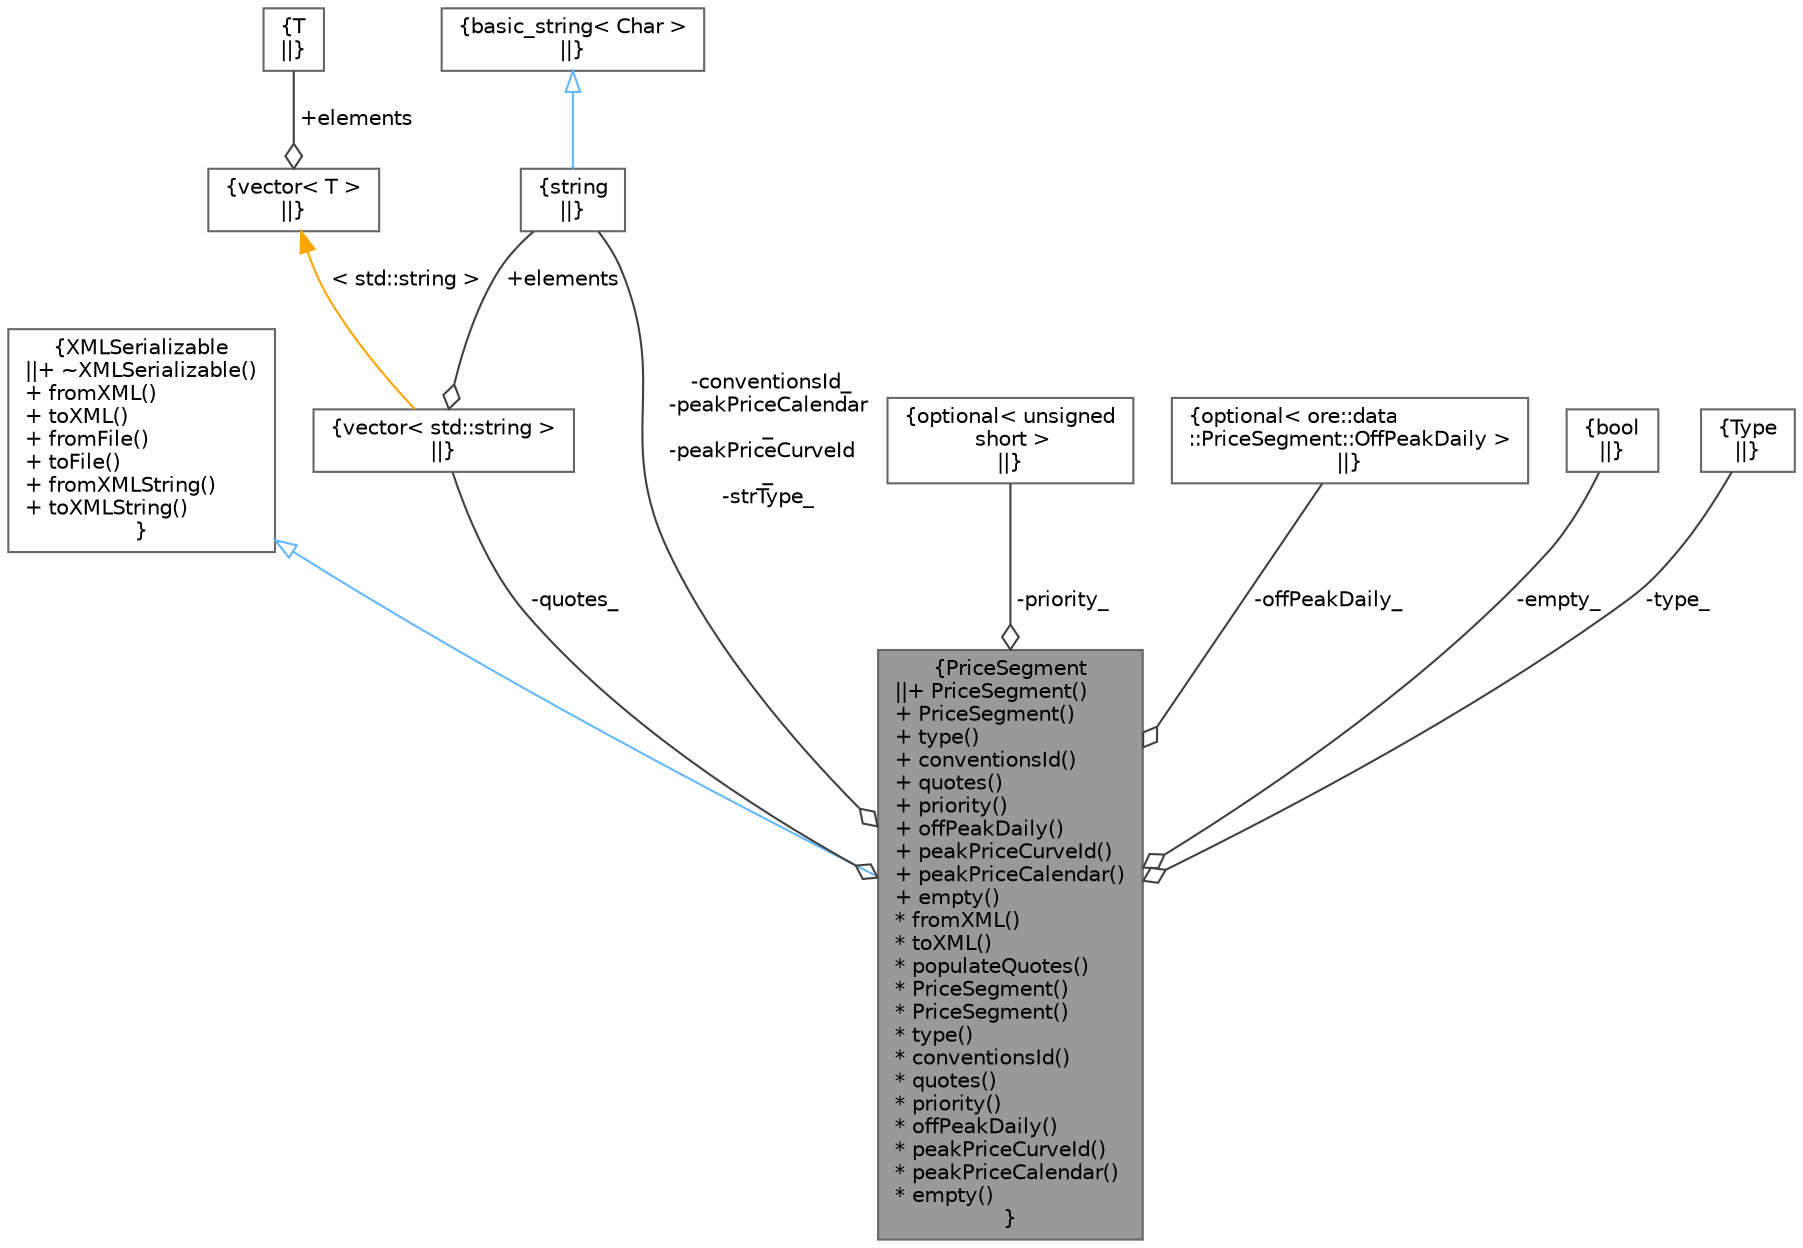 digraph "PriceSegment"
{
 // INTERACTIVE_SVG=YES
 // LATEX_PDF_SIZE
  bgcolor="transparent";
  edge [fontname=Helvetica,fontsize=10,labelfontname=Helvetica,labelfontsize=10];
  node [fontname=Helvetica,fontsize=10,shape=box,height=0.2,width=0.4];
  Node1 [label="{PriceSegment\n||+ PriceSegment()\l+ PriceSegment()\l+ type()\l+ conventionsId()\l+ quotes()\l+ priority()\l+ offPeakDaily()\l+ peakPriceCurveId()\l+ peakPriceCalendar()\l+ empty()\l* fromXML()\l* toXML()\l* populateQuotes()\l* PriceSegment()\l* PriceSegment()\l* type()\l* conventionsId()\l* quotes()\l* priority()\l* offPeakDaily()\l* peakPriceCurveId()\l* peakPriceCalendar()\l* empty()\l}",height=0.2,width=0.4,color="gray40", fillcolor="grey60", style="filled", fontcolor="black",tooltip=" "];
  Node2 -> Node1 [dir="back",color="steelblue1",style="solid",arrowtail="onormal"];
  Node2 [label="{XMLSerializable\n||+ ~XMLSerializable()\l+ fromXML()\l+ toXML()\l+ fromFile()\l+ toFile()\l+ fromXMLString()\l+ toXMLString()\l}",height=0.2,width=0.4,color="gray40", fillcolor="white", style="filled",URL="$classore_1_1data_1_1_x_m_l_serializable.html",tooltip="Base class for all serializable classes."];
  Node3 -> Node1 [color="grey25",style="solid",label=" -conventionsId_\n-peakPriceCalendar\l_\n-peakPriceCurveId\l_\n-strType_" ,arrowhead="odiamond"];
  Node3 [label="{string\n||}",height=0.2,width=0.4,color="gray40", fillcolor="white", style="filled",tooltip=" "];
  Node4 -> Node3 [dir="back",color="steelblue1",style="solid",arrowtail="onormal"];
  Node4 [label="{basic_string\< Char \>\n||}",height=0.2,width=0.4,color="gray40", fillcolor="white", style="filled",tooltip=" "];
  Node5 -> Node1 [color="grey25",style="solid",label=" -quotes_" ,arrowhead="odiamond"];
  Node5 [label="{vector\< std::string \>\n||}",height=0.2,width=0.4,color="gray40", fillcolor="white", style="filled",tooltip=" "];
  Node3 -> Node5 [color="grey25",style="solid",label=" +elements" ,arrowhead="odiamond"];
  Node6 -> Node5 [dir="back",color="orange",style="solid",label=" \< std::string \>" ];
  Node6 [label="{vector\< T \>\n||}",height=0.2,width=0.4,color="gray40", fillcolor="white", style="filled",tooltip=" "];
  Node7 -> Node6 [color="grey25",style="solid",label=" +elements" ,arrowhead="odiamond"];
  Node7 [label="{T\n||}",height=0.2,width=0.4,color="gray40", fillcolor="white", style="filled",tooltip=" "];
  Node8 -> Node1 [color="grey25",style="solid",label=" -priority_" ,arrowhead="odiamond"];
  Node8 [label="{optional\< unsigned\l short \>\n||}",height=0.2,width=0.4,color="gray40", fillcolor="white", style="filled",tooltip=" "];
  Node9 -> Node1 [color="grey25",style="solid",label=" -offPeakDaily_" ,arrowhead="odiamond"];
  Node9 [label="{optional\< ore::data\l::PriceSegment::OffPeakDaily \>\n||}",height=0.2,width=0.4,color="gray40", fillcolor="white", style="filled",tooltip=" "];
  Node10 -> Node1 [color="grey25",style="solid",label=" -empty_" ,arrowhead="odiamond"];
  Node10 [label="{bool\n||}",height=0.2,width=0.4,color="gray40", fillcolor="white", style="filled",URL="$classbool.html",tooltip=" "];
  Node11 -> Node1 [color="grey25",style="solid",label=" -type_" ,arrowhead="odiamond"];
  Node11 [label="{Type\n||}",height=0.2,width=0.4,color="gray40", fillcolor="white", style="filled",tooltip=" "];
}
